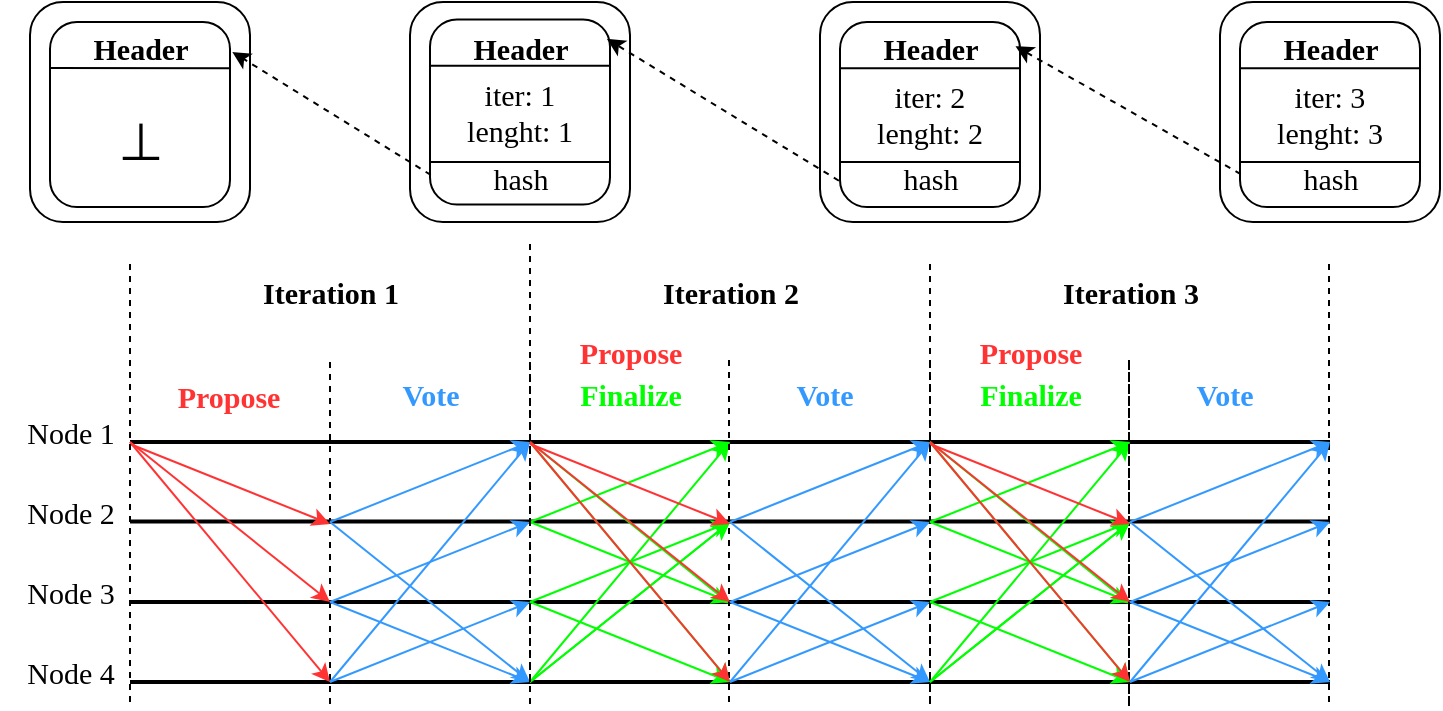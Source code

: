 <mxfile version="26.2.14">
  <diagram id="gakmx52_lV8IlieSSXrw" name="Page-1">
    <mxGraphModel dx="1188" dy="619" grid="1" gridSize="10" guides="1" tooltips="1" connect="1" arrows="1" fold="1" page="1" pageScale="1" pageWidth="850" pageHeight="1100" math="0" shadow="0">
      <root>
        <mxCell id="0" />
        <mxCell id="1" parent="0" />
        <mxCell id="ROuhm1Z8IePvhmxPEdWH-1" value="" style="endArrow=none;dashed=1;html=1;rounded=0;strokeWidth=1;fontFamily=Times New Roman;fontSize=15;fontStyle=0" edge="1" parent="1">
          <mxGeometry width="50" height="50" relative="1" as="geometry">
            <mxPoint x="210" y="561" as="sourcePoint" />
            <mxPoint x="210" y="390" as="targetPoint" />
          </mxGeometry>
        </mxCell>
        <mxCell id="ROuhm1Z8IePvhmxPEdWH-2" value="" style="endArrow=none;dashed=1;html=1;rounded=0;strokeWidth=1;fontFamily=Times New Roman;fontSize=15;fontStyle=0" edge="1" parent="1">
          <mxGeometry width="50" height="50" relative="1" as="geometry">
            <mxPoint x="310" y="561" as="sourcePoint" />
            <mxPoint x="310" y="390" as="targetPoint" />
          </mxGeometry>
        </mxCell>
        <mxCell id="ROuhm1Z8IePvhmxPEdWH-3" value="Node 1" style="text;html=1;align=center;verticalAlign=middle;resizable=0;points=[];autosize=1;strokeColor=none;fillColor=none;fontFamily=Times New Roman;fontStyle=0;fontSize=15;" vertex="1" parent="1">
          <mxGeometry x="45" y="410" width="70" height="30" as="geometry" />
        </mxCell>
        <mxCell id="ROuhm1Z8IePvhmxPEdWH-7" value="" style="endArrow=none;html=1;rounded=0;strokeWidth=2;startArrow=none;startFill=0;strokeColor=default;fontFamily=Times New Roman;fontSize=15;fontStyle=1" edge="1" parent="1">
          <mxGeometry width="50" height="50" relative="1" as="geometry">
            <mxPoint x="110" y="430" as="sourcePoint" />
            <mxPoint x="410" y="430" as="targetPoint" />
          </mxGeometry>
        </mxCell>
        <mxCell id="ROuhm1Z8IePvhmxPEdWH-8" value="" style="endArrow=none;html=1;rounded=0;strokeWidth=2;startArrow=none;startFill=0;strokeColor=default;fontFamily=Times New Roman;fontSize=15;fontStyle=0" edge="1" parent="1">
          <mxGeometry width="50" height="50" relative="1" as="geometry">
            <mxPoint x="110" y="469.71" as="sourcePoint" />
            <mxPoint x="410" y="469.71" as="targetPoint" />
          </mxGeometry>
        </mxCell>
        <mxCell id="ROuhm1Z8IePvhmxPEdWH-9" value="" style="endArrow=none;html=1;rounded=0;strokeWidth=2;startArrow=none;startFill=0;strokeColor=default;fontFamily=Times New Roman;fontSize=15;fontStyle=0" edge="1" parent="1">
          <mxGeometry width="50" height="50" relative="1" as="geometry">
            <mxPoint x="110" y="510" as="sourcePoint" />
            <mxPoint x="410" y="510" as="targetPoint" />
          </mxGeometry>
        </mxCell>
        <mxCell id="ROuhm1Z8IePvhmxPEdWH-10" value="" style="endArrow=none;html=1;rounded=0;strokeWidth=2;startArrow=none;startFill=0;strokeColor=default;fontFamily=Times New Roman;fontSize=15;fontStyle=0" edge="1" parent="1">
          <mxGeometry width="50" height="50" relative="1" as="geometry">
            <mxPoint x="110" y="550" as="sourcePoint" />
            <mxPoint x="410" y="550" as="targetPoint" />
          </mxGeometry>
        </mxCell>
        <mxCell id="ROuhm1Z8IePvhmxPEdWH-11" value="" style="endArrow=classic;html=1;rounded=0;fillColor=#dae8fc;strokeColor=#FF3333;startArrow=none;startFill=0;fontFamily=Times New Roman;fontSize=15;fontStyle=0" edge="1" parent="1">
          <mxGeometry width="50" height="50" relative="1" as="geometry">
            <mxPoint x="110" y="431" as="sourcePoint" />
            <mxPoint x="210" y="471" as="targetPoint" />
          </mxGeometry>
        </mxCell>
        <mxCell id="ROuhm1Z8IePvhmxPEdWH-12" value="" style="endArrow=classic;html=1;rounded=0;fillColor=#dae8fc;strokeColor=#FF3333;startArrow=none;startFill=0;fontFamily=Times New Roman;fontSize=15;fontStyle=0" edge="1" parent="1">
          <mxGeometry width="50" height="50" relative="1" as="geometry">
            <mxPoint x="110" y="430" as="sourcePoint" />
            <mxPoint x="210" y="510" as="targetPoint" />
          </mxGeometry>
        </mxCell>
        <mxCell id="ROuhm1Z8IePvhmxPEdWH-13" value="" style="endArrow=classic;html=1;rounded=0;fillColor=#dae8fc;strokeColor=#FF3333;startArrow=none;startFill=0;fontFamily=Times New Roman;fontSize=15;fontStyle=0" edge="1" parent="1">
          <mxGeometry width="50" height="50" relative="1" as="geometry">
            <mxPoint x="110" y="430" as="sourcePoint" />
            <mxPoint x="210" y="550" as="targetPoint" />
          </mxGeometry>
        </mxCell>
        <mxCell id="ROuhm1Z8IePvhmxPEdWH-14" value="Propose" style="text;html=1;align=center;verticalAlign=middle;resizable=0;points=[];autosize=1;strokeColor=none;fillColor=none;fontFamily=Times New Roman;fontSize=15;fontStyle=1;fontColor=#FF3333;" vertex="1" parent="1">
          <mxGeometry x="124" y="391.5" width="70" height="30" as="geometry" />
        </mxCell>
        <mxCell id="ROuhm1Z8IePvhmxPEdWH-15" value="Vote" style="text;html=1;align=center;verticalAlign=middle;resizable=0;points=[];autosize=1;strokeColor=none;fillColor=none;fontFamily=Times New Roman;fontSize=15;fontStyle=1;fontColor=#3399FF;" vertex="1" parent="1">
          <mxGeometry x="235" y="391" width="50" height="30" as="geometry" />
        </mxCell>
        <mxCell id="ROuhm1Z8IePvhmxPEdWH-16" value="Finalize" style="text;html=1;align=center;verticalAlign=middle;resizable=0;points=[];autosize=1;strokeColor=none;fillColor=none;fontFamily=Times New Roman;fontSize=15;fontStyle=1;fontColor=#00FF00;" vertex="1" parent="1">
          <mxGeometry x="325" y="391" width="70" height="30" as="geometry" />
        </mxCell>
        <mxCell id="ROuhm1Z8IePvhmxPEdWH-17" value="" style="endArrow=classic;html=1;rounded=0;fillColor=#dae8fc;strokeColor=#3399FF;startArrow=none;startFill=0;fontFamily=Times New Roman;fontSize=15;fontStyle=0" edge="1" parent="1">
          <mxGeometry width="50" height="50" relative="1" as="geometry">
            <mxPoint x="210" y="470" as="sourcePoint" />
            <mxPoint x="310" y="430" as="targetPoint" />
          </mxGeometry>
        </mxCell>
        <mxCell id="ROuhm1Z8IePvhmxPEdWH-18" value="" style="endArrow=classic;html=1;rounded=0;fillColor=#dae8fc;strokeColor=#3399FF;startArrow=none;startFill=0;fontFamily=Times New Roman;fontSize=15;fontStyle=0" edge="1" parent="1">
          <mxGeometry width="50" height="50" relative="1" as="geometry">
            <mxPoint x="210" y="470" as="sourcePoint" />
            <mxPoint x="310" y="550" as="targetPoint" />
          </mxGeometry>
        </mxCell>
        <mxCell id="ROuhm1Z8IePvhmxPEdWH-19" value="" style="endArrow=classic;html=1;rounded=0;fillColor=#dae8fc;strokeColor=#3399FF;startArrow=none;startFill=0;fontFamily=Times New Roman;fontSize=15;fontStyle=0" edge="1" parent="1">
          <mxGeometry width="50" height="50" relative="1" as="geometry">
            <mxPoint x="210" y="550" as="sourcePoint" />
            <mxPoint x="310" y="510" as="targetPoint" />
          </mxGeometry>
        </mxCell>
        <mxCell id="ROuhm1Z8IePvhmxPEdWH-20" value="" style="endArrow=classic;html=1;rounded=0;fillColor=#dae8fc;strokeColor=#3399FF;startArrow=none;startFill=0;fontFamily=Times New Roman;fontSize=15;fontStyle=0" edge="1" parent="1">
          <mxGeometry width="50" height="50" relative="1" as="geometry">
            <mxPoint x="210" y="550" as="sourcePoint" />
            <mxPoint x="310" y="430" as="targetPoint" />
          </mxGeometry>
        </mxCell>
        <mxCell id="ROuhm1Z8IePvhmxPEdWH-21" value="" style="endArrow=classic;html=1;rounded=0;fillColor=#dae8fc;strokeColor=#3399FF;startArrow=none;startFill=0;fontFamily=Times New Roman;fontSize=15;fontStyle=0" edge="1" parent="1">
          <mxGeometry width="50" height="50" relative="1" as="geometry">
            <mxPoint x="210" y="510" as="sourcePoint" />
            <mxPoint x="310" y="470" as="targetPoint" />
          </mxGeometry>
        </mxCell>
        <mxCell id="ROuhm1Z8IePvhmxPEdWH-22" value="" style="endArrow=classic;html=1;rounded=0;fillColor=#dae8fc;strokeColor=#3399FF;startArrow=none;startFill=0;fontFamily=Times New Roman;fontSize=15;fontStyle=0" edge="1" parent="1">
          <mxGeometry width="50" height="50" relative="1" as="geometry">
            <mxPoint x="210" y="510" as="sourcePoint" />
            <mxPoint x="310" y="550" as="targetPoint" />
          </mxGeometry>
        </mxCell>
        <mxCell id="ROuhm1Z8IePvhmxPEdWH-23" value="" style="endArrow=classic;html=1;rounded=0;fillColor=#dae8fc;strokeColor=#00FF00;startArrow=none;startFill=0;fontFamily=Times New Roman;fontSize=15;fontStyle=0" edge="1" parent="1">
          <mxGeometry width="50" height="50" relative="1" as="geometry">
            <mxPoint x="310" y="430" as="sourcePoint" />
            <mxPoint x="410" y="550" as="targetPoint" />
          </mxGeometry>
        </mxCell>
        <mxCell id="ROuhm1Z8IePvhmxPEdWH-24" value="" style="endArrow=classic;html=1;rounded=0;fillColor=#dae8fc;strokeColor=#00FF00;startArrow=none;startFill=0;fontFamily=Times New Roman;fontSize=15;fontStyle=0" edge="1" parent="1">
          <mxGeometry width="50" height="50" relative="1" as="geometry">
            <mxPoint x="310" y="430" as="sourcePoint" />
            <mxPoint x="410" y="511" as="targetPoint" />
          </mxGeometry>
        </mxCell>
        <mxCell id="ROuhm1Z8IePvhmxPEdWH-25" value="" style="endArrow=classic;html=1;rounded=0;fillColor=#dae8fc;strokeColor=#00FF00;startArrow=none;startFill=0;fontFamily=Times New Roman;fontSize=15;fontStyle=0" edge="1" parent="1">
          <mxGeometry width="50" height="50" relative="1" as="geometry">
            <mxPoint x="310" y="470" as="sourcePoint" />
            <mxPoint x="410" y="430" as="targetPoint" />
          </mxGeometry>
        </mxCell>
        <mxCell id="ROuhm1Z8IePvhmxPEdWH-26" value="" style="endArrow=classic;html=1;rounded=0;fillColor=#dae8fc;strokeColor=#00FF00;startArrow=none;startFill=0;fontFamily=Times New Roman;fontSize=15;fontStyle=0" edge="1" parent="1">
          <mxGeometry width="50" height="50" relative="1" as="geometry">
            <mxPoint x="310" y="470" as="sourcePoint" />
            <mxPoint x="410" y="510" as="targetPoint" />
          </mxGeometry>
        </mxCell>
        <mxCell id="ROuhm1Z8IePvhmxPEdWH-27" value="" style="endArrow=classic;html=1;rounded=0;fillColor=#dae8fc;strokeColor=#00FF00;startArrow=none;startFill=0;fontFamily=Times New Roman;fontSize=15;fontStyle=0" edge="1" parent="1">
          <mxGeometry width="50" height="50" relative="1" as="geometry">
            <mxPoint x="310" y="510" as="sourcePoint" />
            <mxPoint x="410" y="470" as="targetPoint" />
          </mxGeometry>
        </mxCell>
        <mxCell id="ROuhm1Z8IePvhmxPEdWH-28" value="" style="endArrow=classic;html=1;rounded=0;fillColor=#dae8fc;strokeColor=#00FF00;startArrow=none;startFill=0;fontFamily=Times New Roman;fontSize=15;fontStyle=0" edge="1" parent="1">
          <mxGeometry width="50" height="50" relative="1" as="geometry">
            <mxPoint x="310" y="510" as="sourcePoint" />
            <mxPoint x="410" y="550" as="targetPoint" />
          </mxGeometry>
        </mxCell>
        <mxCell id="ROuhm1Z8IePvhmxPEdWH-29" value="" style="endArrow=classic;html=1;rounded=0;fillColor=#dae8fc;strokeColor=#00FF00;startArrow=none;startFill=0;fontFamily=Times New Roman;fontSize=15;fontStyle=0" edge="1" parent="1">
          <mxGeometry width="50" height="50" relative="1" as="geometry">
            <mxPoint x="310" y="550" as="sourcePoint" />
            <mxPoint x="410" y="470" as="targetPoint" />
          </mxGeometry>
        </mxCell>
        <mxCell id="ROuhm1Z8IePvhmxPEdWH-30" value="" style="endArrow=classic;html=1;rounded=0;fillColor=#dae8fc;strokeColor=#00FF00;startArrow=none;startFill=0;fontFamily=Times New Roman;fontSize=15;fontStyle=0" edge="1" parent="1">
          <mxGeometry width="50" height="50" relative="1" as="geometry">
            <mxPoint x="310" y="550" as="sourcePoint" />
            <mxPoint x="410" y="470" as="targetPoint" />
          </mxGeometry>
        </mxCell>
        <mxCell id="ROuhm1Z8IePvhmxPEdWH-31" value="Node 2" style="text;html=1;align=center;verticalAlign=middle;resizable=0;points=[];autosize=1;strokeColor=none;fillColor=none;fontFamily=Times New Roman;fontStyle=0;fontSize=15;" vertex="1" parent="1">
          <mxGeometry x="45" y="450" width="70" height="30" as="geometry" />
        </mxCell>
        <mxCell id="ROuhm1Z8IePvhmxPEdWH-32" value="Node 3" style="text;html=1;align=center;verticalAlign=middle;resizable=0;points=[];autosize=1;strokeColor=none;fillColor=none;fontFamily=Times New Roman;fontStyle=0;fontSize=15;" vertex="1" parent="1">
          <mxGeometry x="45" y="490" width="70" height="30" as="geometry" />
        </mxCell>
        <mxCell id="ROuhm1Z8IePvhmxPEdWH-33" value="Node 4" style="text;html=1;align=center;verticalAlign=middle;resizable=0;points=[];autosize=1;strokeColor=none;fillColor=none;fontFamily=Times New Roman;fontStyle=0;fontSize=15;" vertex="1" parent="1">
          <mxGeometry x="45" y="530" width="70" height="30" as="geometry" />
        </mxCell>
        <mxCell id="ROuhm1Z8IePvhmxPEdWH-36" value="" style="endArrow=classic;html=1;rounded=0;fillColor=#dae8fc;strokeColor=#00FF00;startArrow=none;startFill=0;fontFamily=Times New Roman;fontSize=15;fontStyle=0" edge="1" parent="1">
          <mxGeometry width="50" height="50" relative="1" as="geometry">
            <mxPoint x="310" y="550" as="sourcePoint" />
            <mxPoint x="410" y="430" as="targetPoint" />
          </mxGeometry>
        </mxCell>
        <mxCell id="ROuhm1Z8IePvhmxPEdWH-40" value="" style="endArrow=none;dashed=1;html=1;rounded=0;strokeWidth=1;fontFamily=Times New Roman;fontSize=15;fontStyle=0" edge="1" parent="1">
          <mxGeometry width="50" height="50" relative="1" as="geometry">
            <mxPoint x="310" y="550" as="sourcePoint" />
            <mxPoint x="310" y="330" as="targetPoint" />
          </mxGeometry>
        </mxCell>
        <mxCell id="ROuhm1Z8IePvhmxPEdWH-55" value="" style="endArrow=none;dashed=1;html=1;rounded=0;strokeWidth=1;fontFamily=Times New Roman;fontSize=15;fontStyle=0" edge="1" parent="1">
          <mxGeometry width="50" height="50" relative="1" as="geometry">
            <mxPoint x="409.5" y="560" as="sourcePoint" />
            <mxPoint x="409.5" y="389" as="targetPoint" />
          </mxGeometry>
        </mxCell>
        <mxCell id="ROuhm1Z8IePvhmxPEdWH-57" value="" style="endArrow=none;html=1;rounded=0;strokeWidth=2;startArrow=none;startFill=0;strokeColor=default;fontFamily=Times New Roman;fontSize=15;fontStyle=1" edge="1" parent="1">
          <mxGeometry width="50" height="50" relative="1" as="geometry">
            <mxPoint x="410" y="430" as="sourcePoint" />
            <mxPoint x="710" y="430" as="targetPoint" />
          </mxGeometry>
        </mxCell>
        <mxCell id="ROuhm1Z8IePvhmxPEdWH-58" value="" style="endArrow=none;html=1;rounded=0;strokeWidth=2;startArrow=none;startFill=0;strokeColor=default;fontFamily=Times New Roman;fontSize=15;fontStyle=0" edge="1" parent="1">
          <mxGeometry width="50" height="50" relative="1" as="geometry">
            <mxPoint x="410" y="469.71" as="sourcePoint" />
            <mxPoint x="710" y="469.71" as="targetPoint" />
          </mxGeometry>
        </mxCell>
        <mxCell id="ROuhm1Z8IePvhmxPEdWH-59" value="" style="endArrow=none;html=1;rounded=0;strokeWidth=2;startArrow=none;startFill=0;strokeColor=default;fontFamily=Times New Roman;fontSize=15;fontStyle=0" edge="1" parent="1">
          <mxGeometry width="50" height="50" relative="1" as="geometry">
            <mxPoint x="410" y="510" as="sourcePoint" />
            <mxPoint x="710" y="510" as="targetPoint" />
          </mxGeometry>
        </mxCell>
        <mxCell id="ROuhm1Z8IePvhmxPEdWH-60" value="" style="endArrow=none;html=1;rounded=0;strokeWidth=2;startArrow=none;startFill=0;strokeColor=default;fontFamily=Times New Roman;fontSize=15;fontStyle=0" edge="1" parent="1">
          <mxGeometry width="50" height="50" relative="1" as="geometry">
            <mxPoint x="410" y="550" as="sourcePoint" />
            <mxPoint x="710" y="550" as="targetPoint" />
          </mxGeometry>
        </mxCell>
        <mxCell id="ROuhm1Z8IePvhmxPEdWH-61" value="" style="endArrow=classic;html=1;rounded=0;fillColor=#dae8fc;strokeColor=#FF3333;startArrow=none;startFill=0;fontFamily=Times New Roman;fontSize=15;fontStyle=0" edge="1" parent="1">
          <mxGeometry width="50" height="50" relative="1" as="geometry">
            <mxPoint x="310" y="431" as="sourcePoint" />
            <mxPoint x="410" y="471" as="targetPoint" />
          </mxGeometry>
        </mxCell>
        <mxCell id="ROuhm1Z8IePvhmxPEdWH-62" value="" style="endArrow=classic;html=1;rounded=0;fillColor=#dae8fc;strokeColor=#FF3333;startArrow=none;startFill=0;fontFamily=Times New Roman;fontSize=15;fontStyle=0" edge="1" parent="1">
          <mxGeometry width="50" height="50" relative="1" as="geometry">
            <mxPoint x="310" y="430" as="sourcePoint" />
            <mxPoint x="410" y="510" as="targetPoint" />
          </mxGeometry>
        </mxCell>
        <mxCell id="ROuhm1Z8IePvhmxPEdWH-63" value="" style="endArrow=classic;html=1;rounded=0;fillColor=#dae8fc;strokeColor=#FF3333;startArrow=none;startFill=0;fontFamily=Times New Roman;fontSize=15;fontStyle=0" edge="1" parent="1">
          <mxGeometry width="50" height="50" relative="1" as="geometry">
            <mxPoint x="310" y="430" as="sourcePoint" />
            <mxPoint x="410" y="550" as="targetPoint" />
          </mxGeometry>
        </mxCell>
        <mxCell id="ROuhm1Z8IePvhmxPEdWH-64" value="Propose" style="text;html=1;align=center;verticalAlign=middle;resizable=0;points=[];autosize=1;strokeColor=none;fillColor=none;fontFamily=Times New Roman;fontSize=15;fontStyle=1;fontColor=#FF3333;" vertex="1" parent="1">
          <mxGeometry x="325" y="370" width="70" height="30" as="geometry" />
        </mxCell>
        <mxCell id="ROuhm1Z8IePvhmxPEdWH-67" value="" style="endArrow=classic;html=1;rounded=0;fillColor=#dae8fc;strokeColor=#3399FF;startArrow=none;startFill=0;fontFamily=Times New Roman;fontSize=15;fontStyle=0" edge="1" parent="1">
          <mxGeometry width="50" height="50" relative="1" as="geometry">
            <mxPoint x="410" y="470" as="sourcePoint" />
            <mxPoint x="510" y="430" as="targetPoint" />
          </mxGeometry>
        </mxCell>
        <mxCell id="ROuhm1Z8IePvhmxPEdWH-68" value="" style="endArrow=classic;html=1;rounded=0;fillColor=#dae8fc;strokeColor=#3399FF;startArrow=none;startFill=0;fontFamily=Times New Roman;fontSize=15;fontStyle=0" edge="1" parent="1">
          <mxGeometry width="50" height="50" relative="1" as="geometry">
            <mxPoint x="410" y="470" as="sourcePoint" />
            <mxPoint x="510" y="550" as="targetPoint" />
          </mxGeometry>
        </mxCell>
        <mxCell id="ROuhm1Z8IePvhmxPEdWH-69" value="" style="endArrow=classic;html=1;rounded=0;fillColor=#dae8fc;strokeColor=#3399FF;startArrow=none;startFill=0;fontFamily=Times New Roman;fontSize=15;fontStyle=0" edge="1" parent="1">
          <mxGeometry width="50" height="50" relative="1" as="geometry">
            <mxPoint x="410" y="550" as="sourcePoint" />
            <mxPoint x="510" y="510" as="targetPoint" />
          </mxGeometry>
        </mxCell>
        <mxCell id="ROuhm1Z8IePvhmxPEdWH-70" value="" style="endArrow=classic;html=1;rounded=0;fillColor=#dae8fc;strokeColor=#3399FF;startArrow=none;startFill=0;fontFamily=Times New Roman;fontSize=15;fontStyle=0" edge="1" parent="1">
          <mxGeometry width="50" height="50" relative="1" as="geometry">
            <mxPoint x="410" y="550" as="sourcePoint" />
            <mxPoint x="510" y="430" as="targetPoint" />
          </mxGeometry>
        </mxCell>
        <mxCell id="ROuhm1Z8IePvhmxPEdWH-71" value="" style="endArrow=classic;html=1;rounded=0;fillColor=#dae8fc;strokeColor=#3399FF;startArrow=none;startFill=0;fontFamily=Times New Roman;fontSize=15;fontStyle=0" edge="1" parent="1">
          <mxGeometry width="50" height="50" relative="1" as="geometry">
            <mxPoint x="410" y="510" as="sourcePoint" />
            <mxPoint x="510" y="470" as="targetPoint" />
          </mxGeometry>
        </mxCell>
        <mxCell id="ROuhm1Z8IePvhmxPEdWH-72" value="" style="endArrow=classic;html=1;rounded=0;fillColor=#dae8fc;strokeColor=#3399FF;startArrow=none;startFill=0;fontFamily=Times New Roman;fontSize=15;fontStyle=0" edge="1" parent="1">
          <mxGeometry width="50" height="50" relative="1" as="geometry">
            <mxPoint x="410" y="510" as="sourcePoint" />
            <mxPoint x="510" y="550" as="targetPoint" />
          </mxGeometry>
        </mxCell>
        <mxCell id="ROuhm1Z8IePvhmxPEdWH-82" value="" style="endArrow=none;dashed=1;html=1;rounded=0;strokeWidth=1;fontFamily=Times New Roman;fontSize=15;fontStyle=0" edge="1" parent="1">
          <mxGeometry width="50" height="50" relative="1" as="geometry">
            <mxPoint x="510" y="560" as="sourcePoint" />
            <mxPoint x="510" y="340" as="targetPoint" />
          </mxGeometry>
        </mxCell>
        <mxCell id="ROuhm1Z8IePvhmxPEdWH-124" value="" style="endArrow=none;dashed=1;html=1;rounded=0;strokeWidth=1;fontFamily=Times New Roman;fontSize=15;fontStyle=0" edge="1" parent="1">
          <mxGeometry width="50" height="50" relative="1" as="geometry">
            <mxPoint x="110" y="560" as="sourcePoint" />
            <mxPoint x="110" y="340" as="targetPoint" />
          </mxGeometry>
        </mxCell>
        <mxCell id="ROuhm1Z8IePvhmxPEdWH-128" value="Iteration 1" style="text;html=1;align=center;verticalAlign=middle;resizable=0;points=[];autosize=1;strokeColor=none;fillColor=none;fontFamily=Times New Roman;fontSize=15;fontStyle=1" vertex="1" parent="1">
          <mxGeometry x="165" y="340" width="90" height="30" as="geometry" />
        </mxCell>
        <mxCell id="ROuhm1Z8IePvhmxPEdWH-129" value="Iteration&amp;nbsp;2" style="text;html=1;align=center;verticalAlign=middle;resizable=0;points=[];autosize=1;strokeColor=none;fillColor=none;fontFamily=Times New Roman;fontSize=15;fontStyle=1" vertex="1" parent="1">
          <mxGeometry x="365" y="340" width="90" height="30" as="geometry" />
        </mxCell>
        <mxCell id="ROuhm1Z8IePvhmxPEdWH-130" value="Iteration&amp;nbsp;3" style="text;html=1;align=center;verticalAlign=middle;resizable=0;points=[];autosize=1;strokeColor=none;fillColor=none;fontFamily=Times New Roman;fontSize=15;fontStyle=1" vertex="1" parent="1">
          <mxGeometry x="565" y="340" width="90" height="30" as="geometry" />
        </mxCell>
        <mxCell id="ROuhm1Z8IePvhmxPEdWH-133" value="" style="rounded=1;whiteSpace=wrap;html=1;fillColor=#FFFFFF;strokeColor=default;strokeWidth=1;fontFamily=Times New Roman;fontStyle=0;fontSize=15;" vertex="1" parent="1">
          <mxGeometry x="250" y="210" width="110" height="110" as="geometry" />
        </mxCell>
        <mxCell id="ROuhm1Z8IePvhmxPEdWH-134" value="&lt;div&gt;&lt;br&gt;&lt;/div&gt;&lt;br&gt;&lt;div&gt;iter: 1&lt;br&gt;lenght: 1&lt;div&gt;&lt;br&gt;&lt;div&gt;&lt;br&gt;&lt;/div&gt;&lt;/div&gt;&lt;/div&gt;" style="rounded=1;whiteSpace=wrap;html=1;fillColor=#FFFFFF;strokeColor=default;strokeWidth=1;fontFamily=Times New Roman;fontStyle=0;fontSize=15;" vertex="1" parent="1">
          <mxGeometry x="260" y="218.75" width="90" height="92.5" as="geometry" />
        </mxCell>
        <mxCell id="ROuhm1Z8IePvhmxPEdWH-135" value="" style="rounded=1;whiteSpace=wrap;html=1;fillColor=#FFFFFF;strokeColor=default;strokeWidth=1;fontFamily=Times New Roman;fontStyle=0;fontSize=15;" vertex="1" parent="1">
          <mxGeometry x="455" y="210" width="110" height="110" as="geometry" />
        </mxCell>
        <mxCell id="ROuhm1Z8IePvhmxPEdWH-136" value="&lt;div&gt;&lt;span style=&quot;background-color: transparent; color: light-dark(rgb(0, 0, 0), rgb(255, 255, 255));&quot;&gt;&lt;br&gt;&lt;/span&gt;&lt;/div&gt;&lt;div&gt;&lt;span style=&quot;background-color: transparent; color: light-dark(rgb(0, 0, 0), rgb(255, 255, 255));&quot;&gt;&lt;br&gt;&lt;/span&gt;&lt;/div&gt;&lt;div&gt;&lt;span style=&quot;background-color: transparent; color: light-dark(rgb(0, 0, 0), rgb(255, 255, 255));&quot;&gt;iter: 2&lt;/span&gt;&lt;/div&gt;&lt;div&gt;lenght: 2&lt;div&gt;&lt;br&gt;&lt;div&gt;&lt;br&gt;&lt;/div&gt;&lt;/div&gt;&lt;/div&gt;" style="rounded=1;whiteSpace=wrap;html=1;fillColor=#FFFFFF;strokeColor=default;strokeWidth=1;fontFamily=Times New Roman;fontStyle=0;fontSize=15;" vertex="1" parent="1">
          <mxGeometry x="465" y="220" width="90" height="92.5" as="geometry" />
        </mxCell>
        <mxCell id="ROuhm1Z8IePvhmxPEdWH-137" value="" style="endArrow=none;html=1;rounded=0;exitX=0;exitY=0.25;exitDx=0;exitDy=0;entryX=1;entryY=0.25;entryDx=0;entryDy=0;fontStyle=1;fontSize=15;elbow=vertical;strokeWidth=1;" edge="1" parent="1" source="ROuhm1Z8IePvhmxPEdWH-134" target="ROuhm1Z8IePvhmxPEdWH-134">
          <mxGeometry width="50" height="50" relative="1" as="geometry">
            <mxPoint x="640" y="300" as="sourcePoint" />
            <mxPoint x="690" y="250" as="targetPoint" />
          </mxGeometry>
        </mxCell>
        <mxCell id="ROuhm1Z8IePvhmxPEdWH-138" value="" style="endArrow=none;html=1;rounded=0;exitX=0;exitY=0.25;exitDx=0;exitDy=0;entryX=1;entryY=0.25;entryDx=0;entryDy=0;fontStyle=1;fontSize=15;strokeWidth=1;" edge="1" parent="1" source="ROuhm1Z8IePvhmxPEdWH-136" target="ROuhm1Z8IePvhmxPEdWH-136">
          <mxGeometry width="50" height="50" relative="1" as="geometry">
            <mxPoint x="545" y="300" as="sourcePoint" />
            <mxPoint x="595" y="250" as="targetPoint" />
          </mxGeometry>
        </mxCell>
        <mxCell id="ROuhm1Z8IePvhmxPEdWH-123" value="" style="endArrow=classic;html=1;rounded=1;strokeWidth=1;fontFamily=Times New Roman;fontStyle=0;strokeColor=default;exitX=-0.006;exitY=0.858;exitDx=0;exitDy=0;entryX=0.983;entryY=0.105;entryDx=0;entryDy=0;entryPerimeter=0;fontSize=15;exitPerimeter=0;curved=0;dashed=1;" edge="1" parent="1" source="ROuhm1Z8IePvhmxPEdWH-136" target="ROuhm1Z8IePvhmxPEdWH-134">
          <mxGeometry width="50" height="50" relative="1" as="geometry">
            <mxPoint x="645" y="230" as="sourcePoint" />
            <mxPoint x="510" y="270" as="targetPoint" />
          </mxGeometry>
        </mxCell>
        <mxCell id="ROuhm1Z8IePvhmxPEdWH-139" value="" style="rounded=1;whiteSpace=wrap;html=1;fillColor=#FFFFFF;strokeColor=default;strokeWidth=1;fontFamily=Times New Roman;fontStyle=0;fontSize=15;" vertex="1" parent="1">
          <mxGeometry x="60" y="210" width="110" height="110" as="geometry" />
        </mxCell>
        <mxCell id="ROuhm1Z8IePvhmxPEdWH-140" value="&lt;div&gt;&lt;br&gt;&lt;/div&gt;" style="rounded=1;whiteSpace=wrap;html=1;fillColor=#FFFFFF;strokeColor=default;strokeWidth=1;fontFamily=Times New Roman;fontStyle=0;fontSize=15;" vertex="1" parent="1">
          <mxGeometry x="70" y="220" width="90" height="92.5" as="geometry" />
        </mxCell>
        <mxCell id="ROuhm1Z8IePvhmxPEdWH-143" value="" style="endArrow=classic;html=1;rounded=1;strokeWidth=1;fontFamily=Times New Roman;fontStyle=0;strokeColor=default;exitX=0.004;exitY=0.84;exitDx=0;exitDy=0;entryX=1.013;entryY=0.162;entryDx=0;entryDy=0;entryPerimeter=0;fontSize=15;exitPerimeter=0;curved=0;dashed=1;" edge="1" parent="1" source="ROuhm1Z8IePvhmxPEdWH-134" target="ROuhm1Z8IePvhmxPEdWH-140">
          <mxGeometry width="50" height="50" relative="1" as="geometry">
            <mxPoint x="371" y="303" as="sourcePoint" />
            <mxPoint x="160" y="257" as="targetPoint" />
          </mxGeometry>
        </mxCell>
        <mxCell id="ROuhm1Z8IePvhmxPEdWH-144" value="" style="rounded=1;whiteSpace=wrap;html=1;fillColor=#FFFFFF;strokeColor=default;strokeWidth=1;fontFamily=Times New Roman;fontStyle=0;fontSize=15;" vertex="1" parent="1">
          <mxGeometry x="655" y="210" width="110" height="110" as="geometry" />
        </mxCell>
        <mxCell id="ROuhm1Z8IePvhmxPEdWH-145" value="&lt;div&gt;&lt;span style=&quot;background-color: transparent; color: light-dark(rgb(0, 0, 0), rgb(255, 255, 255));&quot;&gt;&lt;br&gt;&lt;/span&gt;&lt;/div&gt;&lt;div&gt;&lt;span style=&quot;background-color: transparent; color: light-dark(rgb(0, 0, 0), rgb(255, 255, 255));&quot;&gt;&lt;br&gt;&lt;/span&gt;&lt;/div&gt;&lt;div&gt;&lt;span style=&quot;background-color: transparent; color: light-dark(rgb(0, 0, 0), rgb(255, 255, 255));&quot;&gt;iter: 3&lt;/span&gt;&lt;/div&gt;&lt;div&gt;&lt;span style=&quot;background-color: transparent; color: light-dark(rgb(0, 0, 0), rgb(255, 255, 255));&quot;&gt;lenght: 3&lt;/span&gt;&lt;/div&gt;&lt;div&gt;&lt;div&gt;&lt;br&gt;&lt;div&gt;&lt;br&gt;&lt;/div&gt;&lt;/div&gt;&lt;/div&gt;" style="rounded=1;whiteSpace=wrap;html=1;fillColor=#FFFFFF;strokeColor=default;strokeWidth=1;fontFamily=Times New Roman;fontStyle=0;fontSize=15;" vertex="1" parent="1">
          <mxGeometry x="665" y="220" width="90" height="92.5" as="geometry" />
        </mxCell>
        <mxCell id="ROuhm1Z8IePvhmxPEdWH-146" value="" style="endArrow=none;html=1;rounded=0;exitX=0;exitY=0.25;exitDx=0;exitDy=0;entryX=1;entryY=0.25;entryDx=0;entryDy=0;fontStyle=1;fontSize=15;strokeWidth=1;" edge="1" parent="1" source="ROuhm1Z8IePvhmxPEdWH-145" target="ROuhm1Z8IePvhmxPEdWH-145">
          <mxGeometry width="50" height="50" relative="1" as="geometry">
            <mxPoint x="745" y="300" as="sourcePoint" />
            <mxPoint x="795" y="250" as="targetPoint" />
          </mxGeometry>
        </mxCell>
        <mxCell id="ROuhm1Z8IePvhmxPEdWH-147" value="" style="endArrow=classic;html=1;rounded=0;strokeWidth=1;fontFamily=Times New Roman;fontStyle=0;strokeColor=default;entryX=0.975;entryY=0.131;entryDx=0;entryDy=0;entryPerimeter=0;fontSize=15;exitX=0.004;exitY=0.822;exitDx=0;exitDy=0;exitPerimeter=0;dashed=1;" edge="1" parent="1" source="ROuhm1Z8IePvhmxPEdWH-145" target="ROuhm1Z8IePvhmxPEdWH-136">
          <mxGeometry width="50" height="50" relative="1" as="geometry">
            <mxPoint x="660" y="290" as="sourcePoint" />
            <mxPoint x="800" y="280" as="targetPoint" />
          </mxGeometry>
        </mxCell>
        <mxCell id="ROuhm1Z8IePvhmxPEdWH-149" value="Vote" style="text;html=1;align=center;verticalAlign=middle;resizable=0;points=[];autosize=1;strokeColor=none;fillColor=none;fontFamily=Times New Roman;fontSize=15;fontStyle=1;fontColor=#3399FF;" vertex="1" parent="1">
          <mxGeometry x="432" y="391" width="50" height="30" as="geometry" />
        </mxCell>
        <mxCell id="ROuhm1Z8IePvhmxPEdWH-150" value="" style="endArrow=none;dashed=1;html=1;rounded=0;strokeWidth=1;fontFamily=Times New Roman;fontSize=15;fontStyle=0" edge="1" parent="1">
          <mxGeometry width="50" height="50" relative="1" as="geometry">
            <mxPoint x="709.5" y="560" as="sourcePoint" />
            <mxPoint x="709.5" y="340" as="targetPoint" />
          </mxGeometry>
        </mxCell>
        <mxCell id="ROuhm1Z8IePvhmxPEdWH-152" value="" style="endArrow=none;dashed=1;html=1;rounded=0;strokeWidth=1;fontFamily=Times New Roman;fontSize=15;fontStyle=0" edge="1" parent="1">
          <mxGeometry width="50" height="50" relative="1" as="geometry">
            <mxPoint x="609.5" y="562" as="sourcePoint" />
            <mxPoint x="609.5" y="391" as="targetPoint" />
          </mxGeometry>
        </mxCell>
        <mxCell id="ROuhm1Z8IePvhmxPEdWH-153" value="" style="endArrow=none;dashed=1;html=1;rounded=0;strokeWidth=1;fontFamily=Times New Roman;fontSize=15;fontStyle=0" edge="1" parent="1">
          <mxGeometry width="50" height="50" relative="1" as="geometry">
            <mxPoint x="510" y="561" as="sourcePoint" />
            <mxPoint x="510" y="390" as="targetPoint" />
          </mxGeometry>
        </mxCell>
        <mxCell id="ROuhm1Z8IePvhmxPEdWH-154" value="Finalize" style="text;html=1;align=center;verticalAlign=middle;resizable=0;points=[];autosize=1;strokeColor=none;fillColor=none;fontFamily=Times New Roman;fontSize=15;fontStyle=1;fontColor=#00FF00;" vertex="1" parent="1">
          <mxGeometry x="525" y="391" width="70" height="30" as="geometry" />
        </mxCell>
        <mxCell id="ROuhm1Z8IePvhmxPEdWH-155" value="" style="endArrow=classic;html=1;rounded=0;fillColor=#dae8fc;strokeColor=#00FF00;startArrow=none;startFill=0;fontFamily=Times New Roman;fontSize=15;fontStyle=0" edge="1" parent="1">
          <mxGeometry width="50" height="50" relative="1" as="geometry">
            <mxPoint x="510" y="430" as="sourcePoint" />
            <mxPoint x="610" y="550" as="targetPoint" />
          </mxGeometry>
        </mxCell>
        <mxCell id="ROuhm1Z8IePvhmxPEdWH-156" value="" style="endArrow=classic;html=1;rounded=0;fillColor=#dae8fc;strokeColor=#00FF00;startArrow=none;startFill=0;fontFamily=Times New Roman;fontSize=15;fontStyle=0" edge="1" parent="1">
          <mxGeometry width="50" height="50" relative="1" as="geometry">
            <mxPoint x="510" y="430" as="sourcePoint" />
            <mxPoint x="610" y="511" as="targetPoint" />
          </mxGeometry>
        </mxCell>
        <mxCell id="ROuhm1Z8IePvhmxPEdWH-157" value="" style="endArrow=classic;html=1;rounded=0;fillColor=#dae8fc;strokeColor=#00FF00;startArrow=none;startFill=0;fontFamily=Times New Roman;fontSize=15;fontStyle=0" edge="1" parent="1">
          <mxGeometry width="50" height="50" relative="1" as="geometry">
            <mxPoint x="510" y="470" as="sourcePoint" />
            <mxPoint x="610" y="430" as="targetPoint" />
          </mxGeometry>
        </mxCell>
        <mxCell id="ROuhm1Z8IePvhmxPEdWH-158" value="" style="endArrow=classic;html=1;rounded=0;fillColor=#dae8fc;strokeColor=#00FF00;startArrow=none;startFill=0;fontFamily=Times New Roman;fontSize=15;fontStyle=0" edge="1" parent="1">
          <mxGeometry width="50" height="50" relative="1" as="geometry">
            <mxPoint x="510" y="470" as="sourcePoint" />
            <mxPoint x="610" y="510" as="targetPoint" />
          </mxGeometry>
        </mxCell>
        <mxCell id="ROuhm1Z8IePvhmxPEdWH-159" value="" style="endArrow=classic;html=1;rounded=0;fillColor=#dae8fc;strokeColor=#00FF00;startArrow=none;startFill=0;fontFamily=Times New Roman;fontSize=15;fontStyle=0" edge="1" parent="1">
          <mxGeometry width="50" height="50" relative="1" as="geometry">
            <mxPoint x="510" y="510" as="sourcePoint" />
            <mxPoint x="610" y="470" as="targetPoint" />
          </mxGeometry>
        </mxCell>
        <mxCell id="ROuhm1Z8IePvhmxPEdWH-160" value="" style="endArrow=classic;html=1;rounded=0;fillColor=#dae8fc;strokeColor=#00FF00;startArrow=none;startFill=0;fontFamily=Times New Roman;fontSize=15;fontStyle=0" edge="1" parent="1">
          <mxGeometry width="50" height="50" relative="1" as="geometry">
            <mxPoint x="510" y="510" as="sourcePoint" />
            <mxPoint x="610" y="550" as="targetPoint" />
          </mxGeometry>
        </mxCell>
        <mxCell id="ROuhm1Z8IePvhmxPEdWH-161" value="" style="endArrow=classic;html=1;rounded=0;fillColor=#dae8fc;strokeColor=#00FF00;startArrow=none;startFill=0;fontFamily=Times New Roman;fontSize=15;fontStyle=0" edge="1" parent="1">
          <mxGeometry width="50" height="50" relative="1" as="geometry">
            <mxPoint x="510" y="550" as="sourcePoint" />
            <mxPoint x="610" y="470" as="targetPoint" />
          </mxGeometry>
        </mxCell>
        <mxCell id="ROuhm1Z8IePvhmxPEdWH-162" value="" style="endArrow=classic;html=1;rounded=0;fillColor=#dae8fc;strokeColor=#00FF00;startArrow=none;startFill=0;fontFamily=Times New Roman;fontSize=15;fontStyle=0" edge="1" parent="1">
          <mxGeometry width="50" height="50" relative="1" as="geometry">
            <mxPoint x="510" y="550" as="sourcePoint" />
            <mxPoint x="610" y="470" as="targetPoint" />
          </mxGeometry>
        </mxCell>
        <mxCell id="ROuhm1Z8IePvhmxPEdWH-163" value="" style="endArrow=classic;html=1;rounded=0;fillColor=#dae8fc;strokeColor=#00FF00;startArrow=none;startFill=0;fontFamily=Times New Roman;fontSize=15;fontStyle=0" edge="1" parent="1">
          <mxGeometry width="50" height="50" relative="1" as="geometry">
            <mxPoint x="510" y="550" as="sourcePoint" />
            <mxPoint x="610" y="430" as="targetPoint" />
          </mxGeometry>
        </mxCell>
        <mxCell id="ROuhm1Z8IePvhmxPEdWH-164" value="" style="endArrow=none;dashed=1;html=1;rounded=0;strokeWidth=1;fontFamily=Times New Roman;fontSize=15;fontStyle=0" edge="1" parent="1">
          <mxGeometry width="50" height="50" relative="1" as="geometry">
            <mxPoint x="609.5" y="560" as="sourcePoint" />
            <mxPoint x="609.5" y="389" as="targetPoint" />
          </mxGeometry>
        </mxCell>
        <mxCell id="ROuhm1Z8IePvhmxPEdWH-165" value="" style="endArrow=classic;html=1;rounded=0;fillColor=#dae8fc;strokeColor=#FF3333;startArrow=none;startFill=0;fontFamily=Times New Roman;fontSize=15;fontStyle=0" edge="1" parent="1">
          <mxGeometry width="50" height="50" relative="1" as="geometry">
            <mxPoint x="510" y="431" as="sourcePoint" />
            <mxPoint x="610" y="471" as="targetPoint" />
          </mxGeometry>
        </mxCell>
        <mxCell id="ROuhm1Z8IePvhmxPEdWH-166" value="" style="endArrow=classic;html=1;rounded=0;fillColor=#dae8fc;strokeColor=#FF3333;startArrow=none;startFill=0;fontFamily=Times New Roman;fontSize=15;fontStyle=0" edge="1" parent="1">
          <mxGeometry width="50" height="50" relative="1" as="geometry">
            <mxPoint x="510" y="430" as="sourcePoint" />
            <mxPoint x="610" y="510" as="targetPoint" />
          </mxGeometry>
        </mxCell>
        <mxCell id="ROuhm1Z8IePvhmxPEdWH-167" value="" style="endArrow=classic;html=1;rounded=0;fillColor=#dae8fc;strokeColor=#FF3333;startArrow=none;startFill=0;fontFamily=Times New Roman;fontSize=15;fontStyle=0" edge="1" parent="1">
          <mxGeometry width="50" height="50" relative="1" as="geometry">
            <mxPoint x="510" y="430" as="sourcePoint" />
            <mxPoint x="610" y="550" as="targetPoint" />
          </mxGeometry>
        </mxCell>
        <mxCell id="ROuhm1Z8IePvhmxPEdWH-168" value="Propose" style="text;html=1;align=center;verticalAlign=middle;resizable=0;points=[];autosize=1;strokeColor=none;fillColor=none;fontFamily=Times New Roman;fontSize=15;fontStyle=1;fontColor=#FF3333;" vertex="1" parent="1">
          <mxGeometry x="525" y="370" width="70" height="30" as="geometry" />
        </mxCell>
        <mxCell id="ROuhm1Z8IePvhmxPEdWH-169" value="" style="endArrow=classic;html=1;rounded=0;fillColor=#dae8fc;strokeColor=#3399FF;startArrow=none;startFill=0;fontFamily=Times New Roman;fontSize=15;fontStyle=0" edge="1" parent="1">
          <mxGeometry width="50" height="50" relative="1" as="geometry">
            <mxPoint x="610" y="470" as="sourcePoint" />
            <mxPoint x="710" y="430" as="targetPoint" />
          </mxGeometry>
        </mxCell>
        <mxCell id="ROuhm1Z8IePvhmxPEdWH-170" value="" style="endArrow=classic;html=1;rounded=0;fillColor=#dae8fc;strokeColor=#3399FF;startArrow=none;startFill=0;fontFamily=Times New Roman;fontSize=15;fontStyle=0" edge="1" parent="1">
          <mxGeometry width="50" height="50" relative="1" as="geometry">
            <mxPoint x="610" y="470" as="sourcePoint" />
            <mxPoint x="710" y="550" as="targetPoint" />
          </mxGeometry>
        </mxCell>
        <mxCell id="ROuhm1Z8IePvhmxPEdWH-171" value="" style="endArrow=classic;html=1;rounded=0;fillColor=#dae8fc;strokeColor=#3399FF;startArrow=none;startFill=0;fontFamily=Times New Roman;fontSize=15;fontStyle=0" edge="1" parent="1">
          <mxGeometry width="50" height="50" relative="1" as="geometry">
            <mxPoint x="610" y="550" as="sourcePoint" />
            <mxPoint x="710" y="510" as="targetPoint" />
          </mxGeometry>
        </mxCell>
        <mxCell id="ROuhm1Z8IePvhmxPEdWH-172" value="" style="endArrow=classic;html=1;rounded=0;fillColor=#dae8fc;strokeColor=#3399FF;startArrow=none;startFill=0;fontFamily=Times New Roman;fontSize=15;fontStyle=0" edge="1" parent="1">
          <mxGeometry width="50" height="50" relative="1" as="geometry">
            <mxPoint x="610" y="550" as="sourcePoint" />
            <mxPoint x="710" y="430" as="targetPoint" />
          </mxGeometry>
        </mxCell>
        <mxCell id="ROuhm1Z8IePvhmxPEdWH-173" value="" style="endArrow=classic;html=1;rounded=0;fillColor=#dae8fc;strokeColor=#3399FF;startArrow=none;startFill=0;fontFamily=Times New Roman;fontSize=15;fontStyle=0" edge="1" parent="1">
          <mxGeometry width="50" height="50" relative="1" as="geometry">
            <mxPoint x="610" y="510" as="sourcePoint" />
            <mxPoint x="710" y="470" as="targetPoint" />
          </mxGeometry>
        </mxCell>
        <mxCell id="ROuhm1Z8IePvhmxPEdWH-174" value="" style="endArrow=classic;html=1;rounded=0;fillColor=#dae8fc;strokeColor=#3399FF;startArrow=none;startFill=0;fontFamily=Times New Roman;fontSize=15;fontStyle=0" edge="1" parent="1">
          <mxGeometry width="50" height="50" relative="1" as="geometry">
            <mxPoint x="610" y="510" as="sourcePoint" />
            <mxPoint x="710" y="550" as="targetPoint" />
          </mxGeometry>
        </mxCell>
        <mxCell id="ROuhm1Z8IePvhmxPEdWH-175" value="Vote" style="text;html=1;align=center;verticalAlign=middle;resizable=0;points=[];autosize=1;strokeColor=none;fillColor=none;fontFamily=Times New Roman;fontSize=15;fontStyle=1;fontColor=#3399FF;" vertex="1" parent="1">
          <mxGeometry x="632" y="391" width="50" height="30" as="geometry" />
        </mxCell>
        <mxCell id="ROuhm1Z8IePvhmxPEdWH-176" value="&lt;span style=&quot;font-family: &amp;quot;Times New Roman&amp;quot;; text-wrap-mode: wrap;&quot;&gt;&lt;font style=&quot;font-size: 26px;&quot;&gt;⊥&lt;/font&gt;&lt;/span&gt;" style="text;html=1;align=center;verticalAlign=middle;resizable=0;points=[];autosize=1;strokeColor=none;fillColor=none;strokeWidth=1;" vertex="1" parent="1">
          <mxGeometry x="95" y="260" width="40" height="40" as="geometry" />
        </mxCell>
        <mxCell id="ROuhm1Z8IePvhmxPEdWH-177" value="&lt;span style=&quot;font-family: &amp;quot;Times New Roman&amp;quot;; font-size: 15px; text-wrap-mode: wrap;&quot;&gt;Header&lt;/span&gt;" style="text;html=1;align=center;verticalAlign=middle;resizable=0;points=[];autosize=1;strokeColor=none;fillColor=none;fontStyle=1;strokeWidth=1;" vertex="1" parent="1">
          <mxGeometry x="270" y="217.5" width="70" height="30" as="geometry" />
        </mxCell>
        <mxCell id="ROuhm1Z8IePvhmxPEdWH-178" value="&lt;span style=&quot;font-family: &amp;quot;Times New Roman&amp;quot;; font-size: 15px; text-wrap-mode: wrap;&quot;&gt;Header&lt;/span&gt;" style="text;html=1;align=center;verticalAlign=middle;resizable=0;points=[];autosize=1;strokeColor=none;fillColor=none;fontStyle=1;strokeWidth=1;" vertex="1" parent="1">
          <mxGeometry x="475" y="217.5" width="70" height="30" as="geometry" />
        </mxCell>
        <mxCell id="ROuhm1Z8IePvhmxPEdWH-179" value="&lt;span style=&quot;font-family: &amp;quot;Times New Roman&amp;quot;; font-size: 15px; text-wrap-mode: wrap;&quot;&gt;Header&lt;/span&gt;" style="text;html=1;align=center;verticalAlign=middle;resizable=0;points=[];autosize=1;strokeColor=none;fillColor=none;fontStyle=1;strokeWidth=1;" vertex="1" parent="1">
          <mxGeometry x="675" y="217.5" width="70" height="30" as="geometry" />
        </mxCell>
        <mxCell id="ROuhm1Z8IePvhmxPEdWH-182" value="" style="endArrow=none;html=1;rounded=0;entryX=1;entryY=0.25;entryDx=0;entryDy=0;fontStyle=1;strokeWidth=1;" edge="1" parent="1" target="ROuhm1Z8IePvhmxPEdWH-140">
          <mxGeometry width="50" height="50" relative="1" as="geometry">
            <mxPoint x="70" y="243" as="sourcePoint" />
            <mxPoint x="135" y="150" as="targetPoint" />
          </mxGeometry>
        </mxCell>
        <mxCell id="ROuhm1Z8IePvhmxPEdWH-184" value="&lt;span style=&quot;font-family: &amp;quot;Times New Roman&amp;quot;; font-size: 15px; text-wrap-mode: wrap;&quot;&gt;Header&lt;/span&gt;" style="text;html=1;align=center;verticalAlign=middle;resizable=0;points=[];autosize=1;strokeColor=none;fillColor=none;fontStyle=1;strokeWidth=1;" vertex="1" parent="1">
          <mxGeometry x="80" y="217.5" width="70" height="30" as="geometry" />
        </mxCell>
        <mxCell id="ROuhm1Z8IePvhmxPEdWH-185" value="&lt;font face=&quot;Times New Roman&quot;&gt;&lt;span style=&quot;font-size: 15px; text-wrap-mode: wrap;&quot;&gt;hash&lt;/span&gt;&lt;/font&gt;" style="text;html=1;align=center;verticalAlign=middle;resizable=0;points=[];autosize=1;strokeColor=none;fillColor=none;strokeWidth=1;" vertex="1" parent="1">
          <mxGeometry x="485" y="282.5" width="50" height="30" as="geometry" />
        </mxCell>
        <mxCell id="ROuhm1Z8IePvhmxPEdWH-188" value="" style="endArrow=none;html=1;rounded=0;entryX=1;entryY=0.25;entryDx=0;entryDy=0;strokeWidth=1;" edge="1" parent="1">
          <mxGeometry width="50" height="50" relative="1" as="geometry">
            <mxPoint x="260" y="290" as="sourcePoint" />
            <mxPoint x="350" y="290" as="targetPoint" />
          </mxGeometry>
        </mxCell>
        <mxCell id="ROuhm1Z8IePvhmxPEdWH-189" value="" style="endArrow=none;html=1;rounded=0;entryX=1;entryY=0.25;entryDx=0;entryDy=0;strokeWidth=1;" edge="1" parent="1">
          <mxGeometry width="50" height="50" relative="1" as="geometry">
            <mxPoint x="465" y="290" as="sourcePoint" />
            <mxPoint x="555" y="290" as="targetPoint" />
          </mxGeometry>
        </mxCell>
        <mxCell id="ROuhm1Z8IePvhmxPEdWH-190" value="" style="endArrow=none;html=1;rounded=0;entryX=1;entryY=0.25;entryDx=0;entryDy=0;strokeWidth=1;" edge="1" parent="1">
          <mxGeometry width="50" height="50" relative="1" as="geometry">
            <mxPoint x="665" y="290" as="sourcePoint" />
            <mxPoint x="755" y="290" as="targetPoint" />
          </mxGeometry>
        </mxCell>
        <mxCell id="ROuhm1Z8IePvhmxPEdWH-194" value="&lt;font face=&quot;Times New Roman&quot;&gt;&lt;span style=&quot;font-size: 15px; text-wrap-mode: wrap;&quot;&gt;hash&lt;/span&gt;&lt;/font&gt;" style="text;html=1;align=center;verticalAlign=middle;resizable=0;points=[];autosize=1;strokeColor=none;fillColor=none;strokeWidth=1;" vertex="1" parent="1">
          <mxGeometry x="280" y="282.5" width="50" height="30" as="geometry" />
        </mxCell>
        <mxCell id="ROuhm1Z8IePvhmxPEdWH-195" value="&lt;font face=&quot;Times New Roman&quot;&gt;&lt;span style=&quot;font-size: 15px; text-wrap-mode: wrap;&quot;&gt;hash&lt;/span&gt;&lt;/font&gt;" style="text;html=1;align=center;verticalAlign=middle;resizable=0;points=[];autosize=1;strokeColor=none;fillColor=none;strokeWidth=1;" vertex="1" parent="1">
          <mxGeometry x="685" y="282.5" width="50" height="30" as="geometry" />
        </mxCell>
      </root>
    </mxGraphModel>
  </diagram>
</mxfile>
